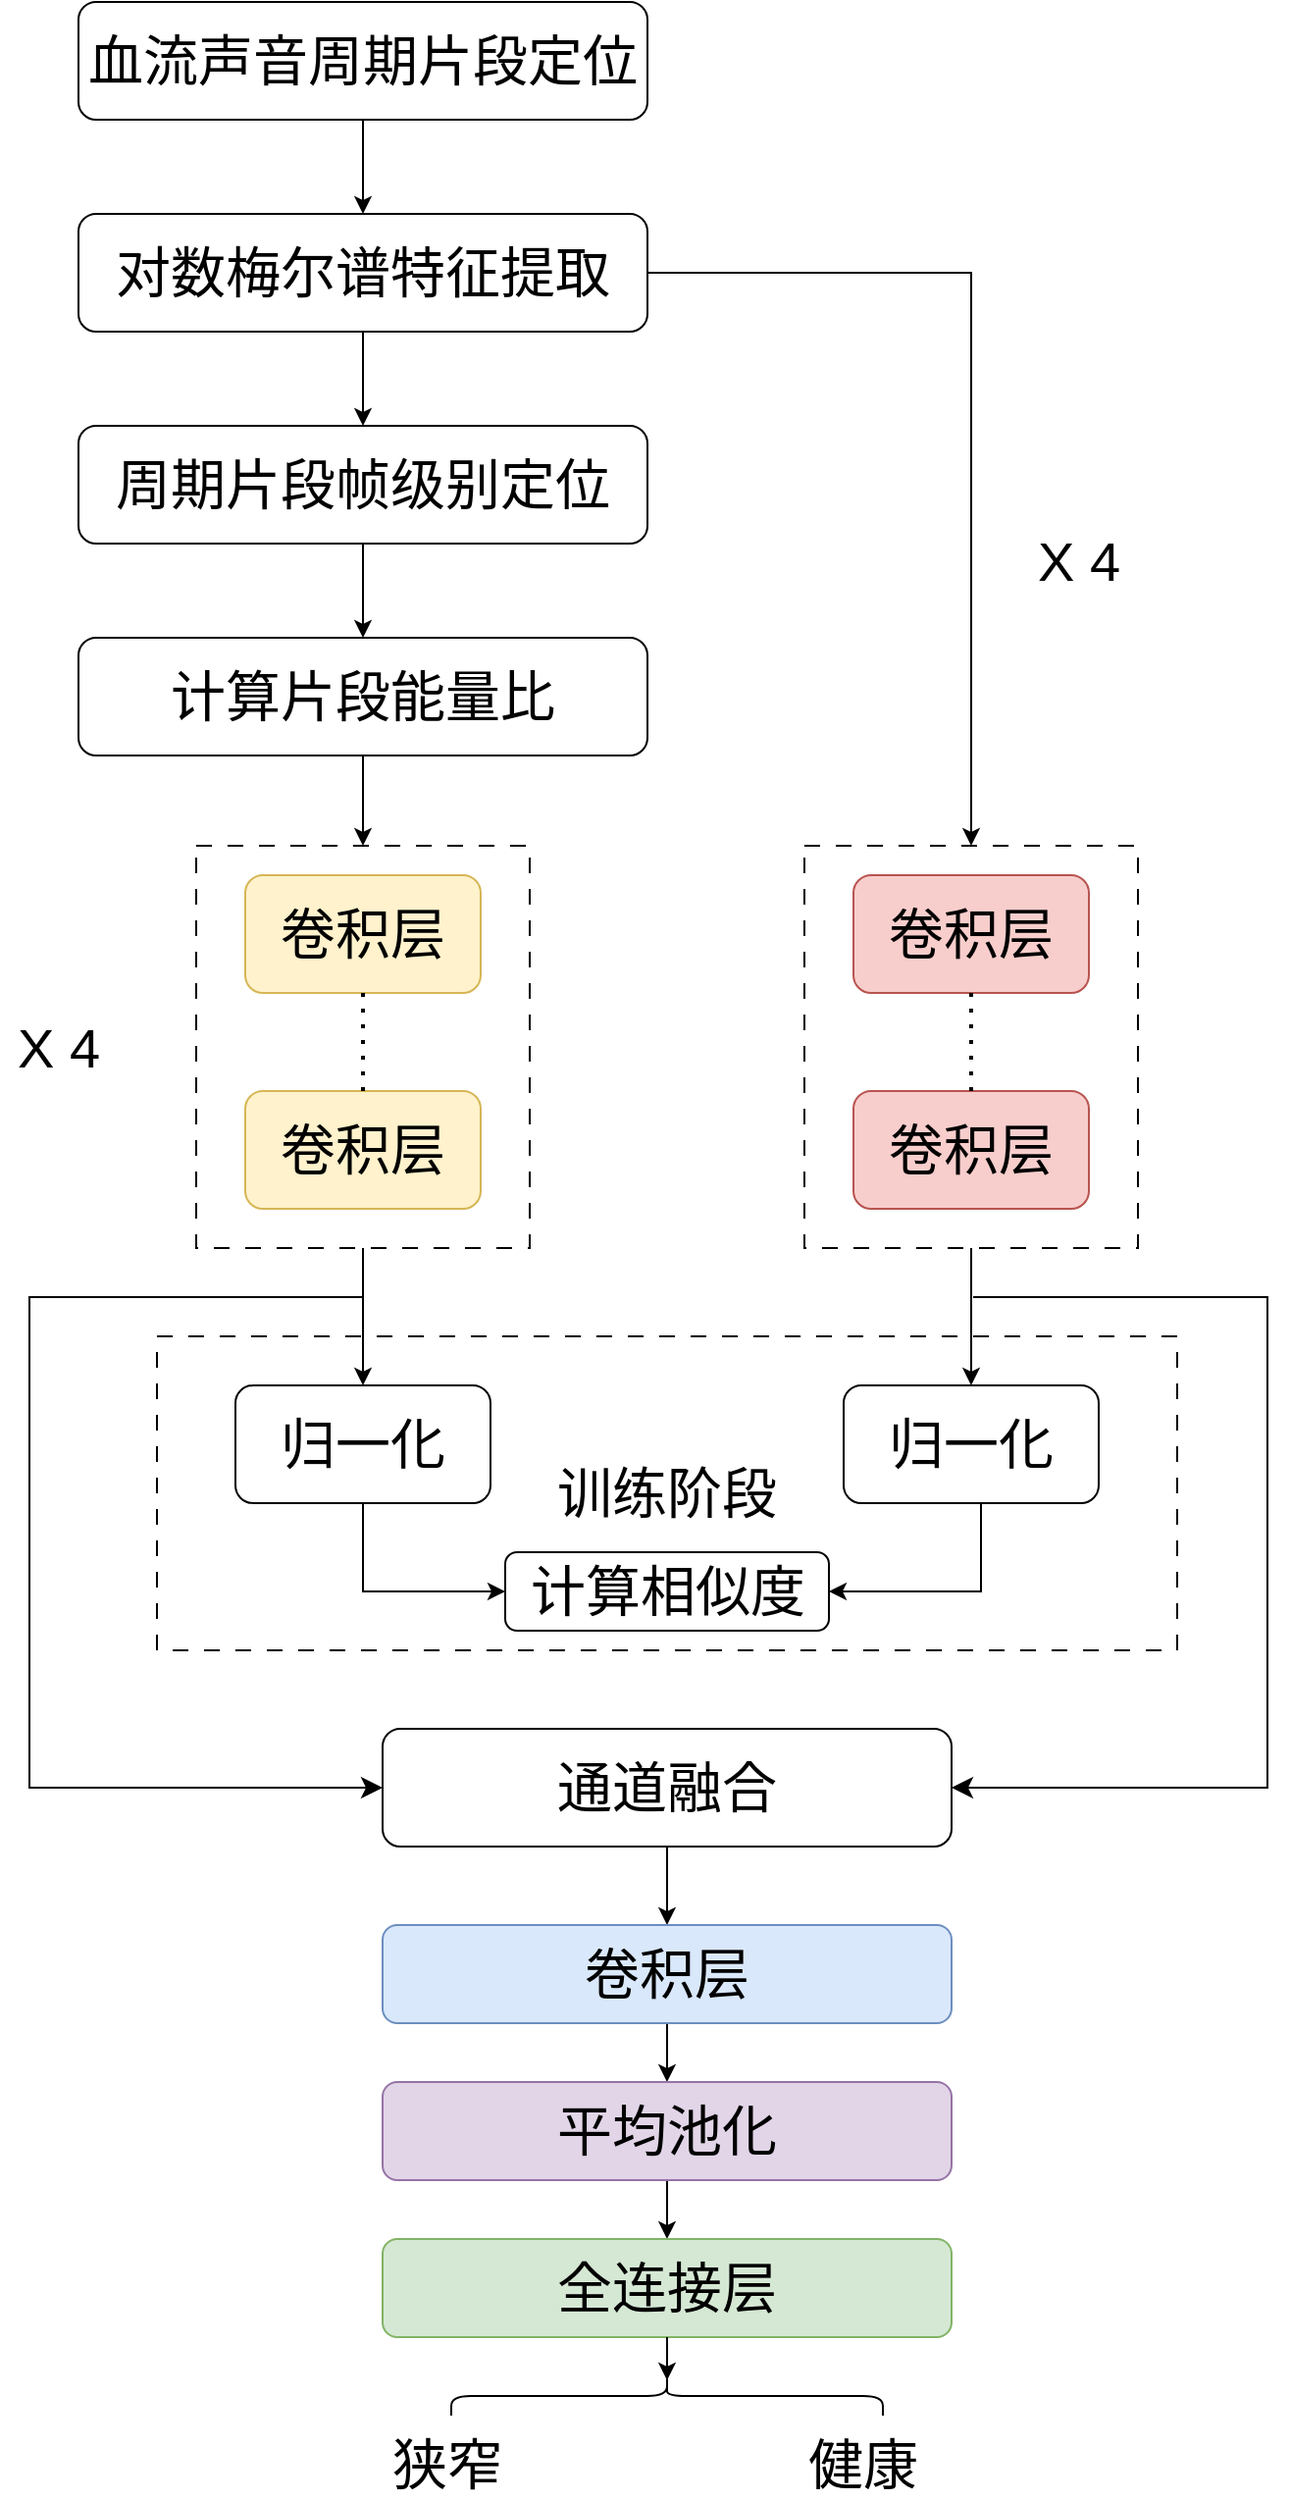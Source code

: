 <mxfile version="27.0.6">
  <diagram name="第 1 页" id="AwzU_qvC-3SEkX-WHAVH">
    <mxGraphModel dx="2431" dy="1298" grid="1" gridSize="10" guides="1" tooltips="1" connect="1" arrows="1" fold="1" page="1" pageScale="1" pageWidth="827" pageHeight="1169" math="0" shadow="0">
      <root>
        <mxCell id="0" />
        <mxCell id="1" parent="0" />
        <mxCell id="Ouz0XFEG8tfcgr-kX7OG-28" value="&lt;font style=&quot;font-size: 28px;&quot;&gt;训练阶段&lt;/font&gt;" style="rounded=0;whiteSpace=wrap;html=1;dashed=1;dashPattern=8 8;" vertex="1" parent="1">
          <mxGeometry x="180" y="850" width="520" height="160" as="geometry" />
        </mxCell>
        <mxCell id="Ouz0XFEG8tfcgr-kX7OG-31" style="edgeStyle=orthogonalEdgeStyle;rounded=0;orthogonalLoop=1;jettySize=auto;html=1;" edge="1" parent="1" source="Ouz0XFEG8tfcgr-kX7OG-15" target="Ouz0XFEG8tfcgr-kX7OG-26">
          <mxGeometry relative="1" as="geometry" />
        </mxCell>
        <mxCell id="Ouz0XFEG8tfcgr-kX7OG-15" value="" style="rounded=0;whiteSpace=wrap;html=1;dashed=1;dashPattern=8 8;" vertex="1" parent="1">
          <mxGeometry x="200" y="600" width="170" height="205" as="geometry" />
        </mxCell>
        <mxCell id="Ouz0XFEG8tfcgr-kX7OG-6" style="edgeStyle=orthogonalEdgeStyle;rounded=0;orthogonalLoop=1;jettySize=auto;html=1;entryX=0.5;entryY=0;entryDx=0;entryDy=0;" edge="1" parent="1" source="Ouz0XFEG8tfcgr-kX7OG-1" target="Ouz0XFEG8tfcgr-kX7OG-2">
          <mxGeometry relative="1" as="geometry" />
        </mxCell>
        <mxCell id="Ouz0XFEG8tfcgr-kX7OG-1" value="&lt;font style=&quot;font-size: 28px;&quot;&gt;血流声音周期片段定位&lt;/font&gt;" style="rounded=1;whiteSpace=wrap;html=1;" vertex="1" parent="1">
          <mxGeometry x="140" y="170" width="290" height="60" as="geometry" />
        </mxCell>
        <mxCell id="Ouz0XFEG8tfcgr-kX7OG-7" style="edgeStyle=orthogonalEdgeStyle;rounded=0;orthogonalLoop=1;jettySize=auto;html=1;entryX=0.5;entryY=0;entryDx=0;entryDy=0;" edge="1" parent="1" source="Ouz0XFEG8tfcgr-kX7OG-2" target="Ouz0XFEG8tfcgr-kX7OG-3">
          <mxGeometry relative="1" as="geometry" />
        </mxCell>
        <mxCell id="Ouz0XFEG8tfcgr-kX7OG-24" style="edgeStyle=orthogonalEdgeStyle;rounded=0;orthogonalLoop=1;jettySize=auto;html=1;entryX=0.5;entryY=0;entryDx=0;entryDy=0;" edge="1" parent="1" source="Ouz0XFEG8tfcgr-kX7OG-2" target="Ouz0XFEG8tfcgr-kX7OG-18">
          <mxGeometry relative="1" as="geometry" />
        </mxCell>
        <mxCell id="Ouz0XFEG8tfcgr-kX7OG-2" value="&lt;font style=&quot;font-size: 28px;&quot;&gt;对数梅尔谱特征提取&lt;/font&gt;" style="rounded=1;whiteSpace=wrap;html=1;" vertex="1" parent="1">
          <mxGeometry x="140" y="278" width="290" height="60" as="geometry" />
        </mxCell>
        <mxCell id="Ouz0XFEG8tfcgr-kX7OG-3" value="&lt;font style=&quot;font-size: 28px;&quot;&gt;周期片段帧级别定位&lt;/font&gt;" style="rounded=1;whiteSpace=wrap;html=1;" vertex="1" parent="1">
          <mxGeometry x="140" y="386" width="290" height="60" as="geometry" />
        </mxCell>
        <mxCell id="Ouz0XFEG8tfcgr-kX7OG-22" style="edgeStyle=orthogonalEdgeStyle;rounded=0;orthogonalLoop=1;jettySize=auto;html=1;entryX=0.5;entryY=0;entryDx=0;entryDy=0;" edge="1" parent="1" source="Ouz0XFEG8tfcgr-kX7OG-4" target="Ouz0XFEG8tfcgr-kX7OG-15">
          <mxGeometry relative="1" as="geometry" />
        </mxCell>
        <mxCell id="Ouz0XFEG8tfcgr-kX7OG-4" value="&lt;font style=&quot;font-size: 28px;&quot;&gt;计算片段能量比&lt;/font&gt;" style="rounded=1;whiteSpace=wrap;html=1;" vertex="1" parent="1">
          <mxGeometry x="140" y="494" width="290" height="60" as="geometry" />
        </mxCell>
        <mxCell id="Ouz0XFEG8tfcgr-kX7OG-8" style="edgeStyle=orthogonalEdgeStyle;rounded=0;orthogonalLoop=1;jettySize=auto;html=1;entryX=0.5;entryY=0;entryDx=0;entryDy=0;" edge="1" parent="1" source="Ouz0XFEG8tfcgr-kX7OG-3" target="Ouz0XFEG8tfcgr-kX7OG-4">
          <mxGeometry relative="1" as="geometry" />
        </mxCell>
        <mxCell id="Ouz0XFEG8tfcgr-kX7OG-9" value="&lt;font style=&quot;font-size: 28px;&quot;&gt;卷积层&lt;/font&gt;" style="rounded=1;whiteSpace=wrap;html=1;fillColor=#fff2cc;strokeColor=#d6b656;" vertex="1" parent="1">
          <mxGeometry x="225" y="615" width="120" height="60" as="geometry" />
        </mxCell>
        <mxCell id="Ouz0XFEG8tfcgr-kX7OG-10" value="&lt;font style=&quot;font-size: 28px;&quot;&gt;卷积层&lt;/font&gt;" style="rounded=1;whiteSpace=wrap;html=1;fillColor=#fff2cc;strokeColor=#d6b656;" vertex="1" parent="1">
          <mxGeometry x="225" y="725" width="120" height="60" as="geometry" />
        </mxCell>
        <mxCell id="Ouz0XFEG8tfcgr-kX7OG-11" value="" style="endArrow=none;dashed=1;html=1;dashPattern=1 3;strokeWidth=2;rounded=0;exitX=0.5;exitY=0;exitDx=0;exitDy=0;entryX=0.5;entryY=1;entryDx=0;entryDy=0;" edge="1" parent="1" source="Ouz0XFEG8tfcgr-kX7OG-10" target="Ouz0XFEG8tfcgr-kX7OG-9">
          <mxGeometry width="50" height="50" relative="1" as="geometry">
            <mxPoint x="230" y="725" as="sourcePoint" />
            <mxPoint x="280" y="675" as="targetPoint" />
          </mxGeometry>
        </mxCell>
        <mxCell id="Ouz0XFEG8tfcgr-kX7OG-32" style="edgeStyle=orthogonalEdgeStyle;rounded=0;orthogonalLoop=1;jettySize=auto;html=1;entryX=0.5;entryY=0;entryDx=0;entryDy=0;" edge="1" parent="1" source="Ouz0XFEG8tfcgr-kX7OG-18" target="Ouz0XFEG8tfcgr-kX7OG-27">
          <mxGeometry relative="1" as="geometry" />
        </mxCell>
        <mxCell id="Ouz0XFEG8tfcgr-kX7OG-18" value="" style="rounded=0;whiteSpace=wrap;html=1;dashed=1;dashPattern=8 8;" vertex="1" parent="1">
          <mxGeometry x="510" y="600" width="170" height="205" as="geometry" />
        </mxCell>
        <mxCell id="Ouz0XFEG8tfcgr-kX7OG-19" value="&lt;font style=&quot;font-size: 28px;&quot;&gt;卷积层&lt;/font&gt;" style="rounded=1;whiteSpace=wrap;html=1;fillColor=#f8cecc;strokeColor=#b85450;" vertex="1" parent="1">
          <mxGeometry x="535" y="615" width="120" height="60" as="geometry" />
        </mxCell>
        <mxCell id="Ouz0XFEG8tfcgr-kX7OG-20" value="&lt;font style=&quot;font-size: 28px;&quot;&gt;卷积层&lt;/font&gt;" style="rounded=1;whiteSpace=wrap;html=1;fillColor=#f8cecc;strokeColor=#b85450;" vertex="1" parent="1">
          <mxGeometry x="535" y="725" width="120" height="60" as="geometry" />
        </mxCell>
        <mxCell id="Ouz0XFEG8tfcgr-kX7OG-21" value="" style="endArrow=none;dashed=1;html=1;dashPattern=1 3;strokeWidth=2;rounded=0;exitX=0.5;exitY=0;exitDx=0;exitDy=0;entryX=0.5;entryY=1;entryDx=0;entryDy=0;" edge="1" parent="1" source="Ouz0XFEG8tfcgr-kX7OG-20" target="Ouz0XFEG8tfcgr-kX7OG-19">
          <mxGeometry width="50" height="50" relative="1" as="geometry">
            <mxPoint x="540" y="725" as="sourcePoint" />
            <mxPoint x="590" y="675" as="targetPoint" />
          </mxGeometry>
        </mxCell>
        <mxCell id="Ouz0XFEG8tfcgr-kX7OG-23" value="&lt;font style=&quot;font-size: 28px;&quot;&gt;X 4&lt;/font&gt;" style="text;html=1;align=center;verticalAlign=middle;whiteSpace=wrap;rounded=0;" vertex="1" parent="1">
          <mxGeometry x="100" y="687.5" width="60" height="30" as="geometry" />
        </mxCell>
        <mxCell id="Ouz0XFEG8tfcgr-kX7OG-25" value="&lt;font style=&quot;font-size: 28px;&quot;&gt;X 4&lt;/font&gt;" style="text;html=1;align=center;verticalAlign=middle;whiteSpace=wrap;rounded=0;" vertex="1" parent="1">
          <mxGeometry x="620" y="440" width="60" height="30" as="geometry" />
        </mxCell>
        <mxCell id="Ouz0XFEG8tfcgr-kX7OG-34" style="edgeStyle=orthogonalEdgeStyle;rounded=0;orthogonalLoop=1;jettySize=auto;html=1;entryX=0;entryY=0.5;entryDx=0;entryDy=0;exitX=0.5;exitY=1;exitDx=0;exitDy=0;" edge="1" parent="1" source="Ouz0XFEG8tfcgr-kX7OG-26" target="Ouz0XFEG8tfcgr-kX7OG-29">
          <mxGeometry relative="1" as="geometry" />
        </mxCell>
        <mxCell id="Ouz0XFEG8tfcgr-kX7OG-26" value="&lt;span style=&quot;font-size: 28px;&quot;&gt;归一化&lt;/span&gt;" style="rounded=1;whiteSpace=wrap;html=1;" vertex="1" parent="1">
          <mxGeometry x="220" y="875" width="130" height="60" as="geometry" />
        </mxCell>
        <mxCell id="Ouz0XFEG8tfcgr-kX7OG-35" style="edgeStyle=orthogonalEdgeStyle;rounded=0;orthogonalLoop=1;jettySize=auto;html=1;entryX=1;entryY=0.5;entryDx=0;entryDy=0;" edge="1" parent="1" source="Ouz0XFEG8tfcgr-kX7OG-27" target="Ouz0XFEG8tfcgr-kX7OG-29">
          <mxGeometry relative="1" as="geometry">
            <Array as="points">
              <mxPoint x="600" y="980" />
            </Array>
          </mxGeometry>
        </mxCell>
        <mxCell id="Ouz0XFEG8tfcgr-kX7OG-27" value="&lt;span style=&quot;font-size: 28px;&quot;&gt;归一化&lt;/span&gt;" style="rounded=1;whiteSpace=wrap;html=1;" vertex="1" parent="1">
          <mxGeometry x="530" y="875" width="130" height="60" as="geometry" />
        </mxCell>
        <mxCell id="Ouz0XFEG8tfcgr-kX7OG-29" value="&lt;span style=&quot;font-size: 28px;&quot;&gt;计算相似度&lt;/span&gt;" style="rounded=1;whiteSpace=wrap;html=1;" vertex="1" parent="1">
          <mxGeometry x="357.5" y="960" width="165" height="40" as="geometry" />
        </mxCell>
        <mxCell id="Ouz0XFEG8tfcgr-kX7OG-43" style="edgeStyle=orthogonalEdgeStyle;rounded=0;orthogonalLoop=1;jettySize=auto;html=1;entryX=0.5;entryY=0;entryDx=0;entryDy=0;" edge="1" parent="1" source="Ouz0XFEG8tfcgr-kX7OG-36" target="Ouz0XFEG8tfcgr-kX7OG-42">
          <mxGeometry relative="1" as="geometry" />
        </mxCell>
        <mxCell id="Ouz0XFEG8tfcgr-kX7OG-36" value="&lt;font style=&quot;font-size: 28px;&quot;&gt;通道融合&lt;/font&gt;" style="rounded=1;whiteSpace=wrap;html=1;" vertex="1" parent="1">
          <mxGeometry x="295" y="1050" width="290" height="60" as="geometry" />
        </mxCell>
        <mxCell id="Ouz0XFEG8tfcgr-kX7OG-39" value="" style="edgeStyle=elbowEdgeStyle;elbow=horizontal;endArrow=classic;html=1;curved=0;rounded=0;endSize=8;startSize=8;entryX=0;entryY=0.5;entryDx=0;entryDy=0;" edge="1" parent="1" target="Ouz0XFEG8tfcgr-kX7OG-36">
          <mxGeometry width="50" height="50" relative="1" as="geometry">
            <mxPoint x="285" y="830" as="sourcePoint" />
            <mxPoint x="290" y="1080" as="targetPoint" />
            <Array as="points">
              <mxPoint x="115" y="950" />
            </Array>
          </mxGeometry>
        </mxCell>
        <mxCell id="Ouz0XFEG8tfcgr-kX7OG-41" value="" style="edgeStyle=elbowEdgeStyle;elbow=horizontal;endArrow=classic;html=1;curved=0;rounded=0;endSize=8;startSize=8;entryX=1;entryY=0.5;entryDx=0;entryDy=0;" edge="1" parent="1" target="Ouz0XFEG8tfcgr-kX7OG-36">
          <mxGeometry width="50" height="50" relative="1" as="geometry">
            <mxPoint x="596" y="830" as="sourcePoint" />
            <mxPoint x="590" y="1080" as="targetPoint" />
            <Array as="points">
              <mxPoint x="746" y="960" />
            </Array>
          </mxGeometry>
        </mxCell>
        <mxCell id="Ouz0XFEG8tfcgr-kX7OG-46" style="edgeStyle=orthogonalEdgeStyle;rounded=0;orthogonalLoop=1;jettySize=auto;html=1;entryX=0.5;entryY=0;entryDx=0;entryDy=0;" edge="1" parent="1" source="Ouz0XFEG8tfcgr-kX7OG-42" target="Ouz0XFEG8tfcgr-kX7OG-44">
          <mxGeometry relative="1" as="geometry" />
        </mxCell>
        <mxCell id="Ouz0XFEG8tfcgr-kX7OG-42" value="&lt;font style=&quot;font-size: 28px;&quot;&gt;卷积层&lt;/font&gt;" style="rounded=1;whiteSpace=wrap;html=1;fillColor=#dae8fc;strokeColor=#6c8ebf;" vertex="1" parent="1">
          <mxGeometry x="295" y="1150" width="290" height="50" as="geometry" />
        </mxCell>
        <mxCell id="Ouz0XFEG8tfcgr-kX7OG-47" style="edgeStyle=orthogonalEdgeStyle;rounded=0;orthogonalLoop=1;jettySize=auto;html=1;entryX=0.5;entryY=0;entryDx=0;entryDy=0;" edge="1" parent="1" source="Ouz0XFEG8tfcgr-kX7OG-44" target="Ouz0XFEG8tfcgr-kX7OG-45">
          <mxGeometry relative="1" as="geometry" />
        </mxCell>
        <mxCell id="Ouz0XFEG8tfcgr-kX7OG-44" value="&lt;font style=&quot;font-size: 28px;&quot;&gt;平均池化&lt;/font&gt;" style="rounded=1;whiteSpace=wrap;html=1;fillColor=#e1d5e7;strokeColor=#9673a6;" vertex="1" parent="1">
          <mxGeometry x="295" y="1230" width="290" height="50" as="geometry" />
        </mxCell>
        <mxCell id="Ouz0XFEG8tfcgr-kX7OG-45" value="&lt;font style=&quot;font-size: 28px;&quot;&gt;全连接层&lt;/font&gt;" style="rounded=1;whiteSpace=wrap;html=1;fillColor=#d5e8d4;strokeColor=#82b366;" vertex="1" parent="1">
          <mxGeometry x="295" y="1310" width="290" height="50" as="geometry" />
        </mxCell>
        <mxCell id="Ouz0XFEG8tfcgr-kX7OG-48" value="" style="shape=curlyBracket;whiteSpace=wrap;html=1;rounded=1;flipH=1;labelPosition=right;verticalLabelPosition=middle;align=left;verticalAlign=middle;rotation=-90;" vertex="1" parent="1">
          <mxGeometry x="430" y="1280" width="20" height="220" as="geometry" />
        </mxCell>
        <mxCell id="Ouz0XFEG8tfcgr-kX7OG-49" style="edgeStyle=orthogonalEdgeStyle;rounded=0;orthogonalLoop=1;jettySize=auto;html=1;entryX=0.1;entryY=0.5;entryDx=0;entryDy=0;entryPerimeter=0;" edge="1" parent="1" source="Ouz0XFEG8tfcgr-kX7OG-45" target="Ouz0XFEG8tfcgr-kX7OG-48">
          <mxGeometry relative="1" as="geometry" />
        </mxCell>
        <mxCell id="Ouz0XFEG8tfcgr-kX7OG-50" value="&lt;font style=&quot;font-size: 28px;&quot;&gt;狭窄&lt;/font&gt;" style="text;html=1;align=center;verticalAlign=middle;whiteSpace=wrap;rounded=0;" vertex="1" parent="1">
          <mxGeometry x="297.5" y="1410" width="60" height="30" as="geometry" />
        </mxCell>
        <mxCell id="Ouz0XFEG8tfcgr-kX7OG-51" value="&lt;font style=&quot;font-size: 28px;&quot;&gt;健康&lt;/font&gt;" style="text;html=1;align=center;verticalAlign=middle;whiteSpace=wrap;rounded=0;" vertex="1" parent="1">
          <mxGeometry x="510" y="1410" width="60" height="30" as="geometry" />
        </mxCell>
      </root>
    </mxGraphModel>
  </diagram>
</mxfile>
